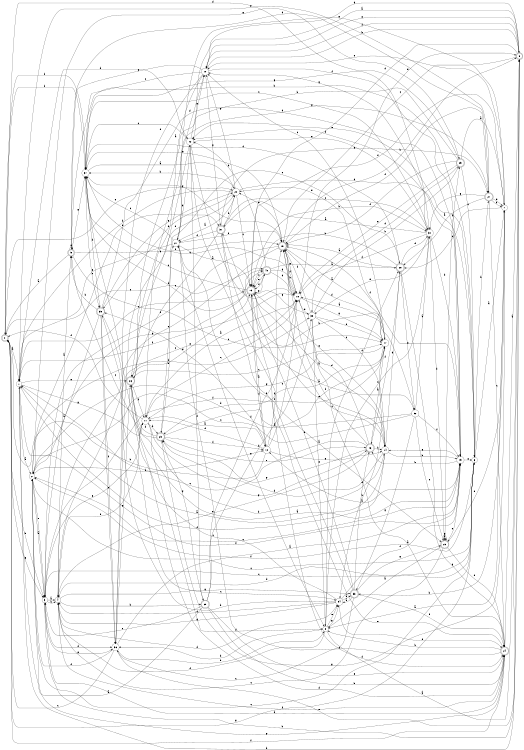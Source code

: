 digraph n33_4 {
__start0 [label="" shape="none"];

rankdir=LR;
size="8,5";

s0 [style="rounded,filled", color="black", fillcolor="white" shape="doublecircle", label="0"];
s1 [style="filled", color="black", fillcolor="white" shape="circle", label="1"];
s2 [style="filled", color="black", fillcolor="white" shape="circle", label="2"];
s3 [style="filled", color="black", fillcolor="white" shape="circle", label="3"];
s4 [style="filled", color="black", fillcolor="white" shape="circle", label="4"];
s5 [style="rounded,filled", color="black", fillcolor="white" shape="doublecircle", label="5"];
s6 [style="filled", color="black", fillcolor="white" shape="circle", label="6"];
s7 [style="filled", color="black", fillcolor="white" shape="circle", label="7"];
s8 [style="filled", color="black", fillcolor="white" shape="circle", label="8"];
s9 [style="rounded,filled", color="black", fillcolor="white" shape="doublecircle", label="9"];
s10 [style="filled", color="black", fillcolor="white" shape="circle", label="10"];
s11 [style="filled", color="black", fillcolor="white" shape="circle", label="11"];
s12 [style="filled", color="black", fillcolor="white" shape="circle", label="12"];
s13 [style="rounded,filled", color="black", fillcolor="white" shape="doublecircle", label="13"];
s14 [style="filled", color="black", fillcolor="white" shape="circle", label="14"];
s15 [style="filled", color="black", fillcolor="white" shape="circle", label="15"];
s16 [style="rounded,filled", color="black", fillcolor="white" shape="doublecircle", label="16"];
s17 [style="filled", color="black", fillcolor="white" shape="circle", label="17"];
s18 [style="filled", color="black", fillcolor="white" shape="circle", label="18"];
s19 [style="rounded,filled", color="black", fillcolor="white" shape="doublecircle", label="19"];
s20 [style="filled", color="black", fillcolor="white" shape="circle", label="20"];
s21 [style="filled", color="black", fillcolor="white" shape="circle", label="21"];
s22 [style="filled", color="black", fillcolor="white" shape="circle", label="22"];
s23 [style="rounded,filled", color="black", fillcolor="white" shape="doublecircle", label="23"];
s24 [style="rounded,filled", color="black", fillcolor="white" shape="doublecircle", label="24"];
s25 [style="rounded,filled", color="black", fillcolor="white" shape="doublecircle", label="25"];
s26 [style="rounded,filled", color="black", fillcolor="white" shape="doublecircle", label="26"];
s27 [style="rounded,filled", color="black", fillcolor="white" shape="doublecircle", label="27"];
s28 [style="rounded,filled", color="black", fillcolor="white" shape="doublecircle", label="28"];
s29 [style="rounded,filled", color="black", fillcolor="white" shape="doublecircle", label="29"];
s30 [style="filled", color="black", fillcolor="white" shape="circle", label="30"];
s31 [style="rounded,filled", color="black", fillcolor="white" shape="doublecircle", label="31"];
s32 [style="filled", color="black", fillcolor="white" shape="circle", label="32"];
s33 [style="rounded,filled", color="black", fillcolor="white" shape="doublecircle", label="33"];
s34 [style="filled", color="black", fillcolor="white" shape="circle", label="34"];
s35 [style="rounded,filled", color="black", fillcolor="white" shape="doublecircle", label="35"];
s36 [style="filled", color="black", fillcolor="white" shape="circle", label="36"];
s37 [style="filled", color="black", fillcolor="white" shape="circle", label="37"];
s38 [style="filled", color="black", fillcolor="white" shape="circle", label="38"];
s39 [style="rounded,filled", color="black", fillcolor="white" shape="doublecircle", label="39"];
s40 [style="rounded,filled", color="black", fillcolor="white" shape="doublecircle", label="40"];
s0 -> s1 [label="a"];
s0 -> s3 [label="b"];
s0 -> s40 [label="c"];
s0 -> s30 [label="d"];
s0 -> s20 [label="e"];
s0 -> s37 [label="f"];
s0 -> s3 [label="g"];
s1 -> s2 [label="a"];
s1 -> s9 [label="b"];
s1 -> s40 [label="c"];
s1 -> s22 [label="d"];
s1 -> s26 [label="e"];
s1 -> s15 [label="f"];
s1 -> s11 [label="g"];
s2 -> s3 [label="a"];
s2 -> s31 [label="b"];
s2 -> s6 [label="c"];
s2 -> s12 [label="d"];
s2 -> s3 [label="e"];
s2 -> s38 [label="f"];
s2 -> s25 [label="g"];
s3 -> s4 [label="a"];
s3 -> s4 [label="b"];
s3 -> s6 [label="c"];
s3 -> s36 [label="d"];
s3 -> s36 [label="e"];
s3 -> s17 [label="f"];
s3 -> s40 [label="g"];
s4 -> s5 [label="a"];
s4 -> s39 [label="b"];
s4 -> s18 [label="c"];
s4 -> s34 [label="d"];
s4 -> s11 [label="e"];
s4 -> s24 [label="f"];
s4 -> s33 [label="g"];
s5 -> s0 [label="a"];
s5 -> s6 [label="b"];
s5 -> s17 [label="c"];
s5 -> s27 [label="d"];
s5 -> s5 [label="e"];
s5 -> s19 [label="f"];
s5 -> s37 [label="g"];
s6 -> s7 [label="a"];
s6 -> s27 [label="b"];
s6 -> s2 [label="c"];
s6 -> s4 [label="d"];
s6 -> s22 [label="e"];
s6 -> s2 [label="f"];
s6 -> s0 [label="g"];
s7 -> s8 [label="a"];
s7 -> s33 [label="b"];
s7 -> s28 [label="c"];
s7 -> s23 [label="d"];
s7 -> s10 [label="e"];
s7 -> s13 [label="f"];
s7 -> s21 [label="g"];
s8 -> s9 [label="a"];
s8 -> s36 [label="b"];
s8 -> s30 [label="c"];
s8 -> s28 [label="d"];
s8 -> s34 [label="e"];
s8 -> s4 [label="f"];
s8 -> s34 [label="g"];
s9 -> s10 [label="a"];
s9 -> s3 [label="b"];
s9 -> s19 [label="c"];
s9 -> s13 [label="d"];
s9 -> s10 [label="e"];
s9 -> s10 [label="f"];
s9 -> s22 [label="g"];
s10 -> s11 [label="a"];
s10 -> s9 [label="b"];
s10 -> s37 [label="c"];
s10 -> s36 [label="d"];
s10 -> s5 [label="e"];
s10 -> s15 [label="f"];
s10 -> s31 [label="g"];
s11 -> s12 [label="a"];
s11 -> s29 [label="b"];
s11 -> s18 [label="c"];
s11 -> s8 [label="d"];
s11 -> s3 [label="e"];
s11 -> s0 [label="f"];
s11 -> s16 [label="g"];
s12 -> s13 [label="a"];
s12 -> s0 [label="b"];
s12 -> s18 [label="c"];
s12 -> s11 [label="d"];
s12 -> s35 [label="e"];
s12 -> s19 [label="f"];
s12 -> s14 [label="g"];
s13 -> s14 [label="a"];
s13 -> s30 [label="b"];
s13 -> s37 [label="c"];
s13 -> s37 [label="d"];
s13 -> s14 [label="e"];
s13 -> s12 [label="f"];
s13 -> s40 [label="g"];
s14 -> s1 [label="a"];
s14 -> s15 [label="b"];
s14 -> s19 [label="c"];
s14 -> s29 [label="d"];
s14 -> s13 [label="e"];
s14 -> s1 [label="f"];
s14 -> s28 [label="g"];
s15 -> s12 [label="a"];
s15 -> s16 [label="b"];
s15 -> s2 [label="c"];
s15 -> s22 [label="d"];
s15 -> s6 [label="e"];
s15 -> s19 [label="f"];
s15 -> s14 [label="g"];
s16 -> s17 [label="a"];
s16 -> s14 [label="b"];
s16 -> s1 [label="c"];
s16 -> s18 [label="d"];
s16 -> s4 [label="e"];
s16 -> s19 [label="f"];
s16 -> s29 [label="g"];
s17 -> s18 [label="a"];
s17 -> s34 [label="b"];
s17 -> s10 [label="c"];
s17 -> s19 [label="d"];
s17 -> s20 [label="e"];
s17 -> s29 [label="f"];
s17 -> s11 [label="g"];
s18 -> s11 [label="a"];
s18 -> s19 [label="b"];
s18 -> s37 [label="c"];
s18 -> s38 [label="d"];
s18 -> s9 [label="e"];
s18 -> s1 [label="f"];
s18 -> s17 [label="g"];
s19 -> s17 [label="a"];
s19 -> s9 [label="b"];
s19 -> s4 [label="c"];
s19 -> s3 [label="d"];
s19 -> s20 [label="e"];
s19 -> s18 [label="f"];
s19 -> s18 [label="g"];
s20 -> s21 [label="a"];
s20 -> s37 [label="b"];
s20 -> s13 [label="c"];
s20 -> s6 [label="d"];
s20 -> s35 [label="e"];
s20 -> s1 [label="f"];
s20 -> s10 [label="g"];
s21 -> s13 [label="a"];
s21 -> s22 [label="b"];
s21 -> s37 [label="c"];
s21 -> s10 [label="d"];
s21 -> s1 [label="e"];
s21 -> s19 [label="f"];
s21 -> s8 [label="g"];
s22 -> s23 [label="a"];
s22 -> s18 [label="b"];
s22 -> s37 [label="c"];
s22 -> s26 [label="d"];
s22 -> s30 [label="e"];
s22 -> s39 [label="f"];
s22 -> s10 [label="g"];
s23 -> s8 [label="a"];
s23 -> s23 [label="b"];
s23 -> s4 [label="c"];
s23 -> s24 [label="d"];
s23 -> s15 [label="e"];
s23 -> s25 [label="f"];
s23 -> s23 [label="g"];
s24 -> s9 [label="a"];
s24 -> s8 [label="b"];
s24 -> s21 [label="c"];
s24 -> s3 [label="d"];
s24 -> s13 [label="e"];
s24 -> s0 [label="f"];
s24 -> s2 [label="g"];
s25 -> s7 [label="a"];
s25 -> s26 [label="b"];
s25 -> s6 [label="c"];
s25 -> s38 [label="d"];
s25 -> s18 [label="e"];
s25 -> s19 [label="f"];
s25 -> s37 [label="g"];
s26 -> s15 [label="a"];
s26 -> s14 [label="b"];
s26 -> s17 [label="c"];
s26 -> s24 [label="d"];
s26 -> s13 [label="e"];
s26 -> s11 [label="f"];
s26 -> s27 [label="g"];
s27 -> s28 [label="a"];
s27 -> s7 [label="b"];
s27 -> s24 [label="c"];
s27 -> s7 [label="d"];
s27 -> s1 [label="e"];
s27 -> s19 [label="f"];
s27 -> s30 [label="g"];
s28 -> s19 [label="a"];
s28 -> s13 [label="b"];
s28 -> s29 [label="c"];
s28 -> s30 [label="d"];
s28 -> s32 [label="e"];
s28 -> s16 [label="f"];
s28 -> s24 [label="g"];
s29 -> s17 [label="a"];
s29 -> s21 [label="b"];
s29 -> s5 [label="c"];
s29 -> s26 [label="d"];
s29 -> s16 [label="e"];
s29 -> s12 [label="f"];
s29 -> s7 [label="g"];
s30 -> s31 [label="a"];
s30 -> s15 [label="b"];
s30 -> s37 [label="c"];
s30 -> s23 [label="d"];
s30 -> s38 [label="e"];
s30 -> s18 [label="f"];
s30 -> s10 [label="g"];
s31 -> s32 [label="a"];
s31 -> s20 [label="b"];
s31 -> s30 [label="c"];
s31 -> s24 [label="d"];
s31 -> s26 [label="e"];
s31 -> s21 [label="f"];
s31 -> s27 [label="g"];
s32 -> s30 [label="a"];
s32 -> s31 [label="b"];
s32 -> s2 [label="c"];
s32 -> s2 [label="d"];
s32 -> s23 [label="e"];
s32 -> s15 [label="f"];
s32 -> s33 [label="g"];
s33 -> s34 [label="a"];
s33 -> s13 [label="b"];
s33 -> s36 [label="c"];
s33 -> s16 [label="d"];
s33 -> s21 [label="e"];
s33 -> s24 [label="f"];
s33 -> s23 [label="g"];
s34 -> s33 [label="a"];
s34 -> s35 [label="b"];
s34 -> s37 [label="c"];
s34 -> s4 [label="d"];
s34 -> s24 [label="e"];
s34 -> s15 [label="f"];
s34 -> s4 [label="g"];
s35 -> s2 [label="a"];
s35 -> s5 [label="b"];
s35 -> s34 [label="c"];
s35 -> s15 [label="d"];
s35 -> s36 [label="e"];
s35 -> s36 [label="f"];
s35 -> s20 [label="g"];
s36 -> s15 [label="a"];
s36 -> s8 [label="b"];
s36 -> s0 [label="c"];
s36 -> s20 [label="d"];
s36 -> s9 [label="e"];
s36 -> s2 [label="f"];
s36 -> s26 [label="g"];
s37 -> s20 [label="a"];
s37 -> s35 [label="b"];
s37 -> s35 [label="c"];
s37 -> s28 [label="d"];
s37 -> s19 [label="e"];
s37 -> s0 [label="f"];
s37 -> s19 [label="g"];
s38 -> s24 [label="a"];
s38 -> s25 [label="b"];
s38 -> s14 [label="c"];
s38 -> s17 [label="d"];
s38 -> s8 [label="e"];
s38 -> s19 [label="f"];
s38 -> s13 [label="g"];
s39 -> s1 [label="a"];
s39 -> s24 [label="b"];
s39 -> s3 [label="c"];
s39 -> s38 [label="d"];
s39 -> s24 [label="e"];
s39 -> s18 [label="f"];
s39 -> s29 [label="g"];
s40 -> s28 [label="a"];
s40 -> s22 [label="b"];
s40 -> s13 [label="c"];
s40 -> s18 [label="d"];
s40 -> s13 [label="e"];
s40 -> s13 [label="f"];
s40 -> s18 [label="g"];

}